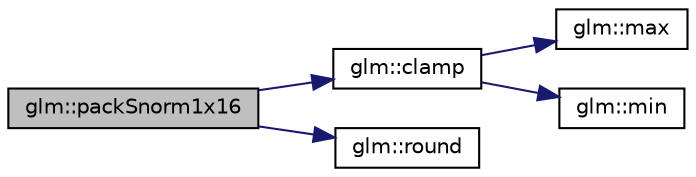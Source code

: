 digraph "glm::packSnorm1x16"
{
 // LATEX_PDF_SIZE
  edge [fontname="Helvetica",fontsize="10",labelfontname="Helvetica",labelfontsize="10"];
  node [fontname="Helvetica",fontsize="10",shape=record];
  rankdir="LR";
  Node1 [label="glm::packSnorm1x16",height=0.2,width=0.4,color="black", fillcolor="grey75", style="filled", fontcolor="black",tooltip=" "];
  Node1 -> Node2 [color="midnightblue",fontsize="10",style="solid",fontname="Helvetica"];
  Node2 [label="glm::clamp",height=0.2,width=0.4,color="black", fillcolor="white", style="filled",URL="$group__core__func__common.html#ga93bce26c7d80d30a62f5c508f8498a6c",tooltip=" "];
  Node2 -> Node3 [color="midnightblue",fontsize="10",style="solid",fontname="Helvetica"];
  Node3 [label="glm::max",height=0.2,width=0.4,color="black", fillcolor="white", style="filled",URL="$group__core__func__common.html#ga98caa7f95a94c86a86ebce893a45326c",tooltip=" "];
  Node2 -> Node4 [color="midnightblue",fontsize="10",style="solid",fontname="Helvetica"];
  Node4 [label="glm::min",height=0.2,width=0.4,color="black", fillcolor="white", style="filled",URL="$group__core__func__common.html#ga2c2bde1cec025b7ddff83c74a1113719",tooltip=" "];
  Node1 -> Node5 [color="midnightblue",fontsize="10",style="solid",fontname="Helvetica"];
  Node5 [label="glm::round",height=0.2,width=0.4,color="black", fillcolor="white", style="filled",URL="$group__core__func__common.html#gada0165544c0618d634c8056a88082ce9",tooltip=" "];
}
